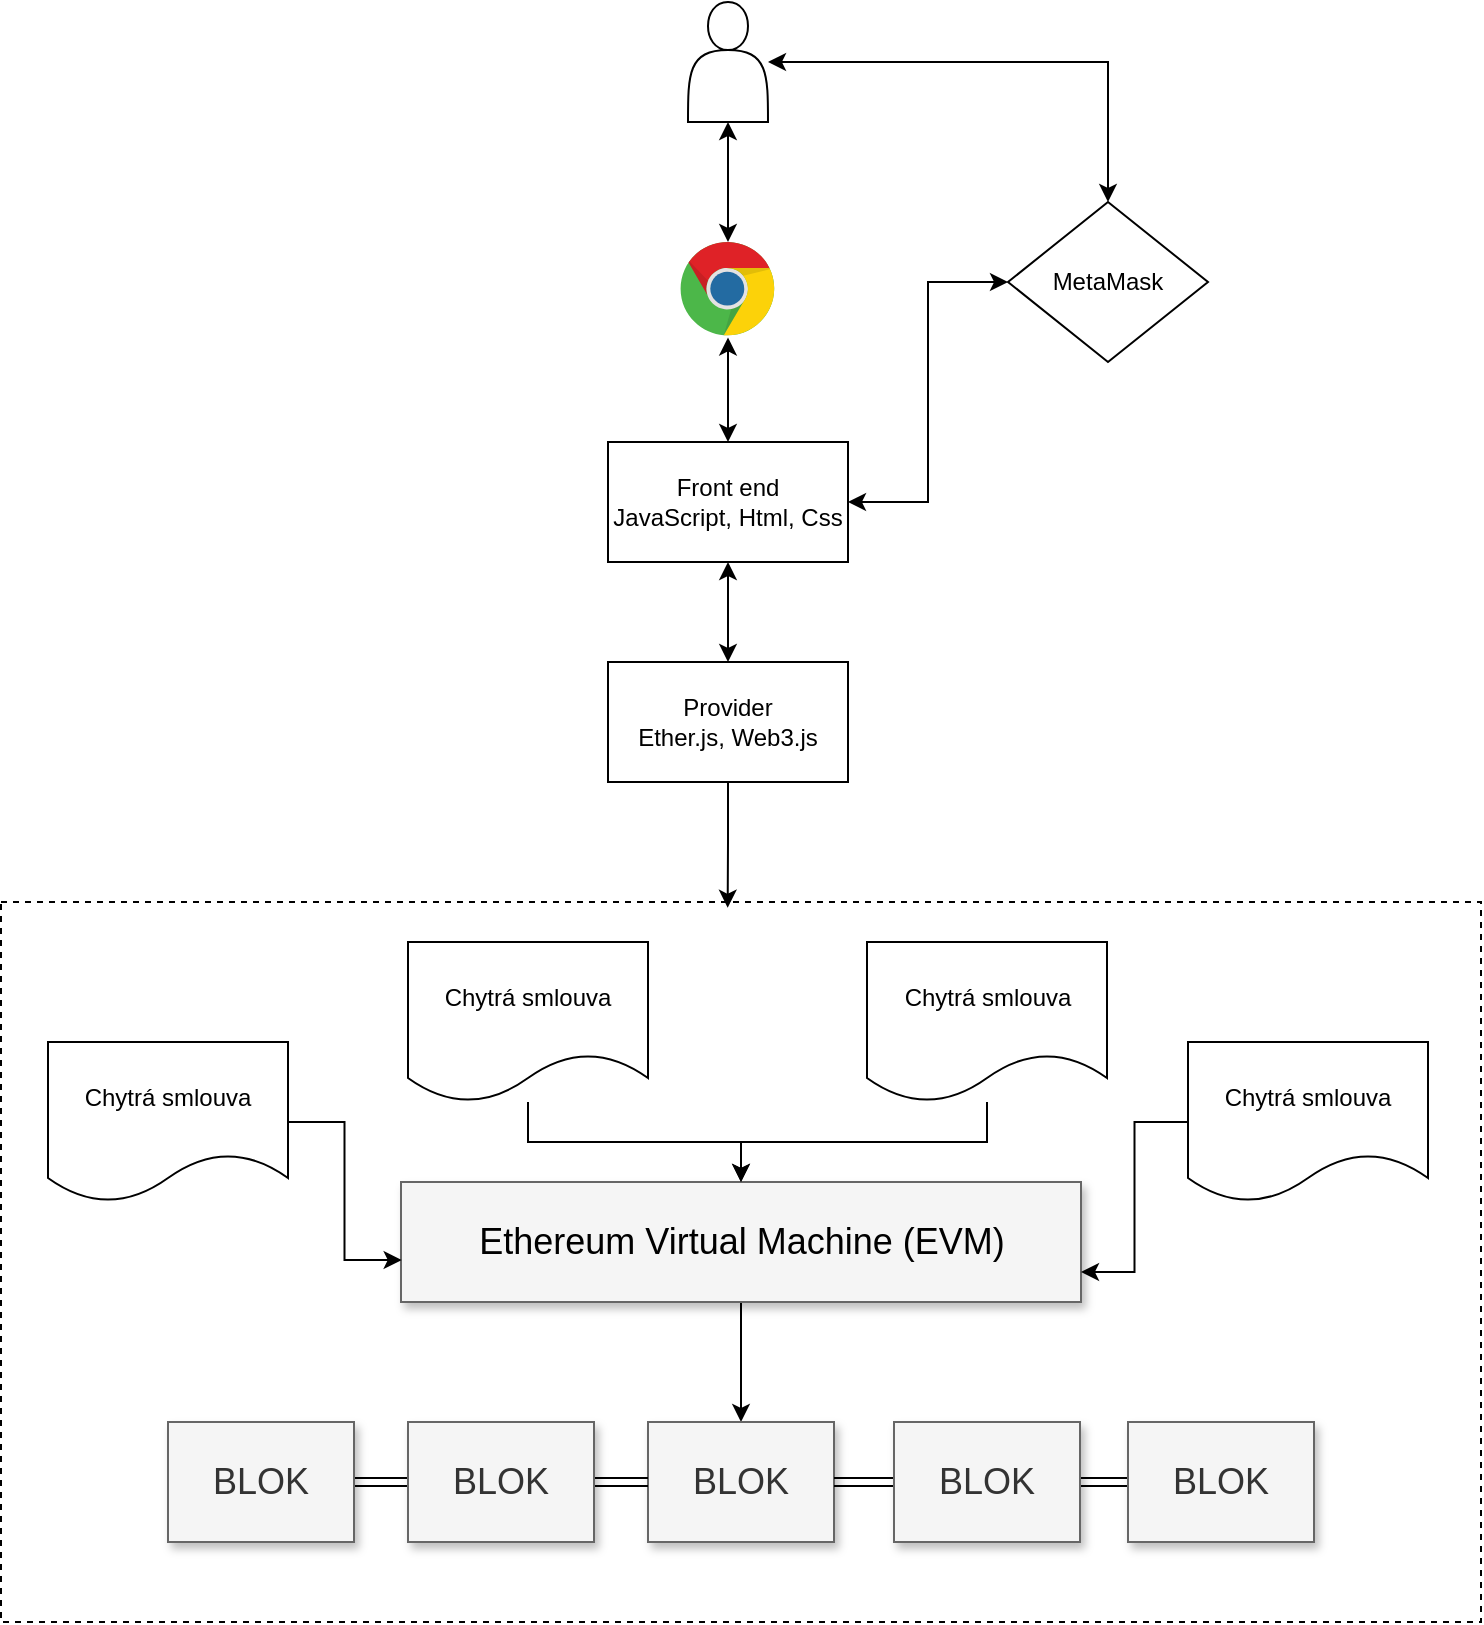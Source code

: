 <mxfile version="21.6.8" type="device">
  <diagram name="Page-1" id="90a13364-a465-7bf4-72fc-28e22215d7a0">
    <mxGraphModel dx="1434" dy="1309" grid="1" gridSize="10" guides="1" tooltips="1" connect="1" arrows="1" fold="1" page="1" pageScale="1.5" pageWidth="1169" pageHeight="826" background="none" math="0" shadow="0">
      <root>
        <mxCell id="0" style=";html=1;" />
        <mxCell id="1" style=";html=1;" parent="0" />
        <mxCell id="gDxfWNVTR-VDd6POjb5O-10" style="edgeStyle=orthogonalEdgeStyle;rounded=0;orthogonalLoop=1;jettySize=auto;html=1;exitX=0.5;exitY=1;exitDx=0;exitDy=0;" edge="1" parent="1" source="3a17f1ce550125da-2" target="gDxfWNVTR-VDd6POjb5O-3">
          <mxGeometry relative="1" as="geometry" />
        </mxCell>
        <mxCell id="3a17f1ce550125da-2" value="Ethereum Virtual Machine (EVM)&lt;br&gt;" style="whiteSpace=wrap;html=1;shadow=1;fontSize=18;fillColor=#f5f5f5;strokeColor=#666666;" parent="1" vertex="1">
          <mxGeometry x="566.5" y="730" width="340" height="60" as="geometry" />
        </mxCell>
        <mxCell id="3a17f1ce550125da-18" style="edgeStyle=elbowEdgeStyle;rounded=0;html=1;startArrow=none;startFill=0;jettySize=auto;orthogonalLoop=1;fontSize=18;elbow=vertical;" parent="1" edge="1">
          <mxGeometry relative="1" as="geometry">
            <mxPoint x="799.5" y="834" as="sourcePoint" />
            <mxPoint x="799.5" y="834" as="targetPoint" />
          </mxGeometry>
        </mxCell>
        <mxCell id="gDxfWNVTR-VDd6POjb5O-3" value="BLOK" style="whiteSpace=wrap;html=1;shadow=1;fontSize=18;fillColor=#f5f5f5;fontColor=#333333;strokeColor=#666666;" vertex="1" parent="1">
          <mxGeometry x="690" y="850" width="93" height="60" as="geometry" />
        </mxCell>
        <mxCell id="gDxfWNVTR-VDd6POjb5O-16" style="edgeStyle=orthogonalEdgeStyle;rounded=0;orthogonalLoop=1;jettySize=auto;html=1;exitX=1;exitY=0.5;exitDx=0;exitDy=0;entryX=0;entryY=0.5;entryDx=0;entryDy=0;shape=link;strokeWidth=1;" edge="1" parent="1" source="gDxfWNVTR-VDd6POjb5O-11" target="gDxfWNVTR-VDd6POjb5O-13">
          <mxGeometry relative="1" as="geometry" />
        </mxCell>
        <mxCell id="gDxfWNVTR-VDd6POjb5O-11" value="BLOK" style="whiteSpace=wrap;html=1;shadow=1;fontSize=18;fillColor=#f5f5f5;fontColor=#333333;strokeColor=#666666;" vertex="1" parent="1">
          <mxGeometry x="450" y="850" width="93" height="60" as="geometry" />
        </mxCell>
        <mxCell id="gDxfWNVTR-VDd6POjb5O-20" style="edgeStyle=orthogonalEdgeStyle;rounded=0;orthogonalLoop=1;jettySize=auto;html=1;exitX=0;exitY=0.5;exitDx=0;exitDy=0;shape=link;" edge="1" parent="1" source="gDxfWNVTR-VDd6POjb5O-12" target="gDxfWNVTR-VDd6POjb5O-14">
          <mxGeometry relative="1" as="geometry" />
        </mxCell>
        <mxCell id="gDxfWNVTR-VDd6POjb5O-12" value="BLOK" style="whiteSpace=wrap;html=1;shadow=1;fontSize=18;fillColor=#f5f5f5;fontColor=#333333;strokeColor=#666666;" vertex="1" parent="1">
          <mxGeometry x="930" y="850" width="93" height="60" as="geometry" />
        </mxCell>
        <mxCell id="gDxfWNVTR-VDd6POjb5O-18" style="edgeStyle=orthogonalEdgeStyle;rounded=0;orthogonalLoop=1;jettySize=auto;html=1;exitX=1;exitY=0.5;exitDx=0;exitDy=0;entryX=0;entryY=0.5;entryDx=0;entryDy=0;shape=link;" edge="1" parent="1" source="gDxfWNVTR-VDd6POjb5O-13" target="gDxfWNVTR-VDd6POjb5O-3">
          <mxGeometry relative="1" as="geometry" />
        </mxCell>
        <mxCell id="gDxfWNVTR-VDd6POjb5O-13" value="BLOK" style="whiteSpace=wrap;html=1;shadow=1;fontSize=18;fillColor=#f5f5f5;fontColor=#333333;strokeColor=#666666;" vertex="1" parent="1">
          <mxGeometry x="570" y="850" width="93" height="60" as="geometry" />
        </mxCell>
        <mxCell id="gDxfWNVTR-VDd6POjb5O-19" style="edgeStyle=orthogonalEdgeStyle;rounded=0;orthogonalLoop=1;jettySize=auto;html=1;exitX=0;exitY=0.5;exitDx=0;exitDy=0;entryX=1;entryY=0.5;entryDx=0;entryDy=0;shape=link;" edge="1" parent="1" source="gDxfWNVTR-VDd6POjb5O-14" target="gDxfWNVTR-VDd6POjb5O-3">
          <mxGeometry relative="1" as="geometry" />
        </mxCell>
        <mxCell id="gDxfWNVTR-VDd6POjb5O-14" value="BLOK" style="whiteSpace=wrap;html=1;shadow=1;fontSize=18;fillColor=#f5f5f5;fontColor=#333333;strokeColor=#666666;" vertex="1" parent="1">
          <mxGeometry x="813" y="850" width="93" height="60" as="geometry" />
        </mxCell>
        <mxCell id="gDxfWNVTR-VDd6POjb5O-22" style="edgeStyle=orthogonalEdgeStyle;rounded=0;orthogonalLoop=1;jettySize=auto;html=1;entryX=0.001;entryY=0.65;entryDx=0;entryDy=0;entryPerimeter=0;" edge="1" parent="1" source="gDxfWNVTR-VDd6POjb5O-21" target="3a17f1ce550125da-2">
          <mxGeometry relative="1" as="geometry" />
        </mxCell>
        <mxCell id="gDxfWNVTR-VDd6POjb5O-21" value="Chytrá smlouva" style="shape=document;whiteSpace=wrap;html=1;boundedLbl=1;" vertex="1" parent="1">
          <mxGeometry x="390" y="660" width="120" height="80" as="geometry" />
        </mxCell>
        <mxCell id="gDxfWNVTR-VDd6POjb5O-27" style="edgeStyle=orthogonalEdgeStyle;rounded=0;orthogonalLoop=1;jettySize=auto;html=1;" edge="1" parent="1" source="gDxfWNVTR-VDd6POjb5O-23" target="3a17f1ce550125da-2">
          <mxGeometry relative="1" as="geometry" />
        </mxCell>
        <mxCell id="gDxfWNVTR-VDd6POjb5O-23" value="Chytrá smlouva" style="shape=document;whiteSpace=wrap;html=1;boundedLbl=1;" vertex="1" parent="1">
          <mxGeometry x="570" y="610" width="120" height="80" as="geometry" />
        </mxCell>
        <mxCell id="gDxfWNVTR-VDd6POjb5O-28" style="edgeStyle=orthogonalEdgeStyle;rounded=0;orthogonalLoop=1;jettySize=auto;html=1;" edge="1" parent="1" source="gDxfWNVTR-VDd6POjb5O-24" target="3a17f1ce550125da-2">
          <mxGeometry relative="1" as="geometry" />
        </mxCell>
        <mxCell id="gDxfWNVTR-VDd6POjb5O-24" value="Chytrá smlouva" style="shape=document;whiteSpace=wrap;html=1;boundedLbl=1;" vertex="1" parent="1">
          <mxGeometry x="799.5" y="610" width="120" height="80" as="geometry" />
        </mxCell>
        <mxCell id="gDxfWNVTR-VDd6POjb5O-29" style="edgeStyle=orthogonalEdgeStyle;rounded=0;orthogonalLoop=1;jettySize=auto;html=1;entryX=1;entryY=0.75;entryDx=0;entryDy=0;" edge="1" parent="1" source="gDxfWNVTR-VDd6POjb5O-25" target="3a17f1ce550125da-2">
          <mxGeometry relative="1" as="geometry" />
        </mxCell>
        <mxCell id="gDxfWNVTR-VDd6POjb5O-25" value="Chytrá smlouva" style="shape=document;whiteSpace=wrap;html=1;boundedLbl=1;" vertex="1" parent="1">
          <mxGeometry x="960" y="660" width="120" height="80" as="geometry" />
        </mxCell>
        <mxCell id="gDxfWNVTR-VDd6POjb5O-31" value="" style="rounded=0;whiteSpace=wrap;html=1;fillColor=none;strokeColor=default;dashed=1;movable=1;resizable=1;rotatable=1;deletable=1;editable=1;locked=0;connectable=1;" vertex="1" parent="1">
          <mxGeometry x="366.5" y="590" width="740" height="360" as="geometry" />
        </mxCell>
        <mxCell id="gDxfWNVTR-VDd6POjb5O-45" style="edgeStyle=orthogonalEdgeStyle;rounded=0;orthogonalLoop=1;jettySize=auto;html=1;endArrow=classic;endFill=1;startArrow=classic;startFill=1;" edge="1" parent="1" source="gDxfWNVTR-VDd6POjb5O-33" target="gDxfWNVTR-VDd6POjb5O-39">
          <mxGeometry relative="1" as="geometry" />
        </mxCell>
        <mxCell id="gDxfWNVTR-VDd6POjb5O-48" style="edgeStyle=orthogonalEdgeStyle;rounded=0;orthogonalLoop=1;jettySize=auto;html=1;startArrow=classic;startFill=1;" edge="1" parent="1" source="gDxfWNVTR-VDd6POjb5O-33" target="gDxfWNVTR-VDd6POjb5O-43">
          <mxGeometry relative="1" as="geometry" />
        </mxCell>
        <mxCell id="gDxfWNVTR-VDd6POjb5O-33" value="" style="shape=actor;whiteSpace=wrap;html=1;" vertex="1" parent="1">
          <mxGeometry x="710" y="140" width="40" height="60" as="geometry" />
        </mxCell>
        <mxCell id="gDxfWNVTR-VDd6POjb5O-51" style="edgeStyle=orthogonalEdgeStyle;rounded=0;orthogonalLoop=1;jettySize=auto;html=1;startArrow=classic;startFill=1;" edge="1" parent="1" source="gDxfWNVTR-VDd6POjb5O-34" target="gDxfWNVTR-VDd6POjb5O-35">
          <mxGeometry relative="1" as="geometry" />
        </mxCell>
        <mxCell id="gDxfWNVTR-VDd6POjb5O-34" value="Front end&lt;br&gt;JavaScript, Html, Css" style="rounded=0;whiteSpace=wrap;html=1;" vertex="1" parent="1">
          <mxGeometry x="670" y="360" width="120" height="60" as="geometry" />
        </mxCell>
        <mxCell id="gDxfWNVTR-VDd6POjb5O-36" style="edgeStyle=orthogonalEdgeStyle;rounded=0;orthogonalLoop=1;jettySize=auto;html=1;entryX=0.491;entryY=0.008;entryDx=0;entryDy=0;entryPerimeter=0;" edge="1" parent="1" source="gDxfWNVTR-VDd6POjb5O-35" target="gDxfWNVTR-VDd6POjb5O-31">
          <mxGeometry relative="1" as="geometry" />
        </mxCell>
        <mxCell id="gDxfWNVTR-VDd6POjb5O-35" value="Provider&lt;br&gt;Ether.js, Web3.js" style="rounded=0;whiteSpace=wrap;html=1;" vertex="1" parent="1">
          <mxGeometry x="670" y="470" width="120" height="60" as="geometry" />
        </mxCell>
        <mxCell id="gDxfWNVTR-VDd6POjb5O-49" style="edgeStyle=orthogonalEdgeStyle;rounded=0;orthogonalLoop=1;jettySize=auto;html=1;entryX=1;entryY=0.5;entryDx=0;entryDy=0;startArrow=classic;startFill=1;" edge="1" parent="1" source="gDxfWNVTR-VDd6POjb5O-39" target="gDxfWNVTR-VDd6POjb5O-34">
          <mxGeometry relative="1" as="geometry" />
        </mxCell>
        <mxCell id="gDxfWNVTR-VDd6POjb5O-39" value="MetaMask" style="rhombus;whiteSpace=wrap;html=1;" vertex="1" parent="1">
          <mxGeometry x="870" y="240" width="100" height="80" as="geometry" />
        </mxCell>
        <mxCell id="gDxfWNVTR-VDd6POjb5O-50" style="edgeStyle=orthogonalEdgeStyle;rounded=0;orthogonalLoop=1;jettySize=auto;html=1;startArrow=classic;startFill=1;" edge="1" parent="1" source="gDxfWNVTR-VDd6POjb5O-43" target="gDxfWNVTR-VDd6POjb5O-34">
          <mxGeometry relative="1" as="geometry" />
        </mxCell>
        <mxCell id="gDxfWNVTR-VDd6POjb5O-43" value="" style="dashed=0;outlineConnect=0;html=1;align=center;labelPosition=center;verticalLabelPosition=bottom;verticalAlign=top;shape=mxgraph.weblogos.chrome" vertex="1" parent="1">
          <mxGeometry x="706.3" y="260" width="47.4" height="47.7" as="geometry" />
        </mxCell>
      </root>
    </mxGraphModel>
  </diagram>
</mxfile>
